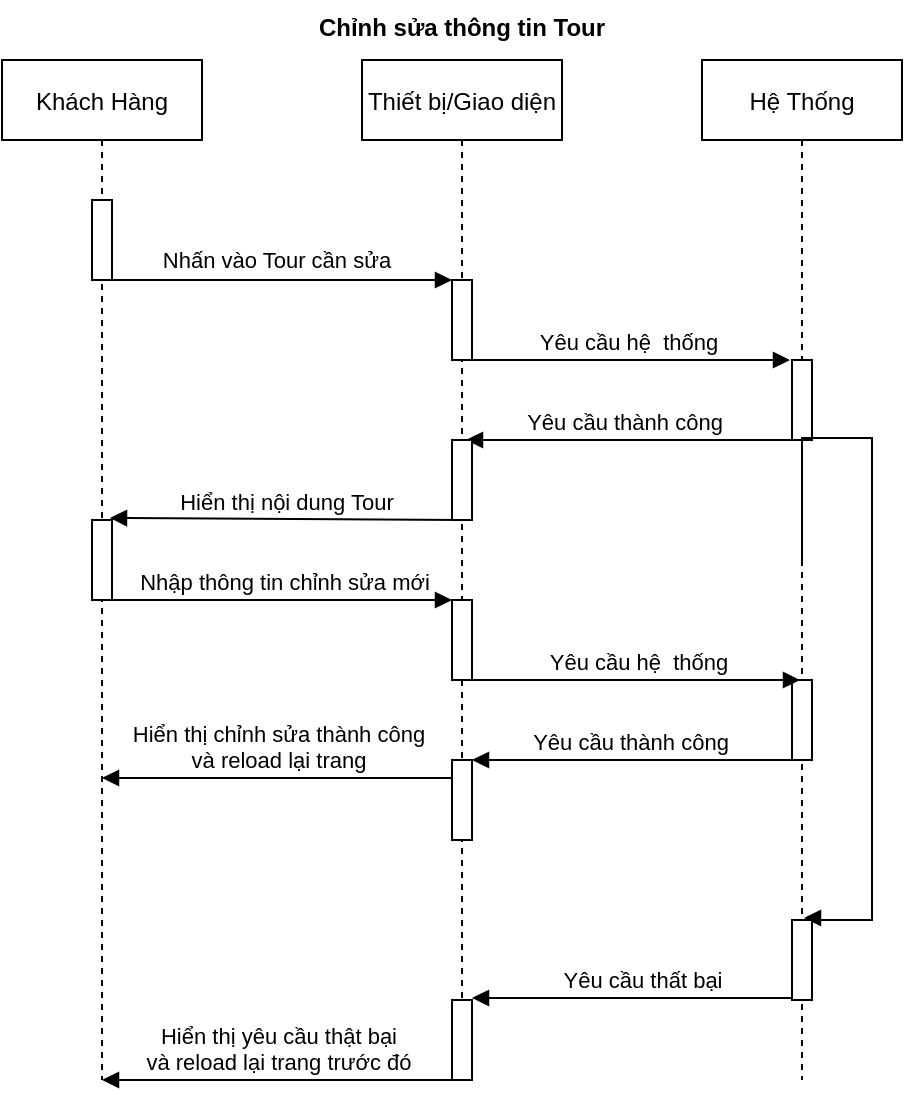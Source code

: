 <mxfile version="14.9.8" type="github">
  <diagram id="kgpKYQtTHZ0yAKxKKP6v" name="Page-1">
    <mxGraphModel dx="1422" dy="794" grid="1" gridSize="10" guides="1" tooltips="1" connect="1" arrows="1" fold="1" page="1" pageScale="1" pageWidth="850" pageHeight="1100" math="0" shadow="0">
      <root>
        <mxCell id="0" />
        <mxCell id="1" parent="0" />
        <mxCell id="Jid91bu7vrntxjk7WqfD-1" value="Khách Hàng" style="shape=umlLifeline;perimeter=lifelinePerimeter;container=1;collapsible=0;recursiveResize=0;rounded=0;shadow=0;strokeWidth=1;" vertex="1" parent="1">
          <mxGeometry x="130" y="90" width="100" height="510" as="geometry" />
        </mxCell>
        <mxCell id="Jid91bu7vrntxjk7WqfD-2" value="" style="points=[];perimeter=orthogonalPerimeter;rounded=0;shadow=0;strokeWidth=1;" vertex="1" parent="Jid91bu7vrntxjk7WqfD-1">
          <mxGeometry x="45" y="70" width="10" height="40" as="geometry" />
        </mxCell>
        <mxCell id="Jid91bu7vrntxjk7WqfD-3" value="Thiết bị/Giao diện" style="shape=umlLifeline;perimeter=lifelinePerimeter;container=1;collapsible=0;recursiveResize=0;rounded=0;shadow=0;strokeWidth=1;" vertex="1" parent="1">
          <mxGeometry x="310" y="90" width="100" height="470" as="geometry" />
        </mxCell>
        <mxCell id="Jid91bu7vrntxjk7WqfD-4" value="" style="points=[];perimeter=orthogonalPerimeter;rounded=0;shadow=0;strokeWidth=1;" vertex="1" parent="Jid91bu7vrntxjk7WqfD-3">
          <mxGeometry x="45" y="110" width="10" height="40" as="geometry" />
        </mxCell>
        <mxCell id="Jid91bu7vrntxjk7WqfD-5" value="Nhấn vào Tour cần sửa" style="verticalAlign=bottom;endArrow=block;shadow=0;strokeWidth=1;" edge="1" parent="1" source="Jid91bu7vrntxjk7WqfD-2" target="Jid91bu7vrntxjk7WqfD-4">
          <mxGeometry x="-0.029" y="1" relative="1" as="geometry">
            <mxPoint x="285" y="170" as="sourcePoint" />
            <mxPoint x="350" y="200" as="targetPoint" />
            <Array as="points">
              <mxPoint x="290" y="200" />
              <mxPoint x="320" y="200" />
            </Array>
            <mxPoint as="offset" />
          </mxGeometry>
        </mxCell>
        <mxCell id="Jid91bu7vrntxjk7WqfD-6" value="Hệ Thống" style="shape=umlLifeline;perimeter=lifelinePerimeter;container=1;collapsible=0;recursiveResize=0;rounded=0;shadow=0;strokeWidth=1;" vertex="1" parent="1">
          <mxGeometry x="480" y="90" width="100" height="510" as="geometry" />
        </mxCell>
        <mxCell id="Jid91bu7vrntxjk7WqfD-7" value="" style="points=[];perimeter=orthogonalPerimeter;rounded=0;shadow=0;strokeWidth=1;" vertex="1" parent="Jid91bu7vrntxjk7WqfD-6">
          <mxGeometry x="45" y="150" width="10" height="40" as="geometry" />
        </mxCell>
        <mxCell id="Jid91bu7vrntxjk7WqfD-8" value="Yêu cầu hệ&amp;nbsp; thống" style="html=1;verticalAlign=bottom;endArrow=block;entryX=-0.1;entryY=0;entryDx=0;entryDy=0;entryPerimeter=0;exitX=0.5;exitY=1;exitDx=0;exitDy=0;exitPerimeter=0;" edge="1" parent="1" target="Jid91bu7vrntxjk7WqfD-7" source="Jid91bu7vrntxjk7WqfD-4">
          <mxGeometry x="0.006" width="80" relative="1" as="geometry">
            <mxPoint x="355" y="250" as="sourcePoint" />
            <mxPoint x="520" y="250" as="targetPoint" />
            <mxPoint as="offset" />
          </mxGeometry>
        </mxCell>
        <mxCell id="Jid91bu7vrntxjk7WqfD-9" value="Yêu cầu thành công" style="html=1;verticalAlign=bottom;endArrow=block;exitX=0.5;exitY=1;exitDx=0;exitDy=0;exitPerimeter=0;entryX=0.7;entryY=0;entryDx=0;entryDy=0;entryPerimeter=0;" edge="1" parent="1" source="Jid91bu7vrntxjk7WqfD-7" target="Jid91bu7vrntxjk7WqfD-11">
          <mxGeometry x="0.059" width="80" relative="1" as="geometry">
            <mxPoint x="445" y="290" as="sourcePoint" />
            <mxPoint x="360" y="290" as="targetPoint" />
            <mxPoint as="offset" />
          </mxGeometry>
        </mxCell>
        <mxCell id="Jid91bu7vrntxjk7WqfD-10" value="Hiển thị nội dung Tour" style="html=1;verticalAlign=bottom;endArrow=block;exitX=0.5;exitY=1;exitDx=0;exitDy=0;exitPerimeter=0;" edge="1" parent="1" source="Jid91bu7vrntxjk7WqfD-11">
          <mxGeometry width="80" relative="1" as="geometry">
            <mxPoint x="350" y="330" as="sourcePoint" />
            <mxPoint x="184" y="319" as="targetPoint" />
            <mxPoint as="offset" />
          </mxGeometry>
        </mxCell>
        <mxCell id="Jid91bu7vrntxjk7WqfD-11" value="" style="points=[];perimeter=orthogonalPerimeter;rounded=0;shadow=0;strokeWidth=1;" vertex="1" parent="1">
          <mxGeometry x="355" y="280" width="10" height="40" as="geometry" />
        </mxCell>
        <mxCell id="Jid91bu7vrntxjk7WqfD-12" value="" style="html=1;points=[];perimeter=orthogonalPerimeter;" vertex="1" parent="1">
          <mxGeometry x="525" y="400" width="10" height="40" as="geometry" />
        </mxCell>
        <mxCell id="Jid91bu7vrntxjk7WqfD-13" value="" style="edgeStyle=orthogonalEdgeStyle;html=1;align=left;spacingLeft=2;endArrow=block;rounded=0;exitX=0.5;exitY=0.493;exitDx=0;exitDy=0;exitPerimeter=0;entryX=0.6;entryY=-0.025;entryDx=0;entryDy=0;entryPerimeter=0;" edge="1" parent="1" target="Jid91bu7vrntxjk7WqfD-23" source="Jid91bu7vrntxjk7WqfD-6">
          <mxGeometry y="85" relative="1" as="geometry">
            <mxPoint x="535" y="290" as="sourcePoint" />
            <Array as="points">
              <mxPoint x="530" y="279" />
              <mxPoint x="565" y="279" />
              <mxPoint x="565" y="520" />
              <mxPoint x="535" y="520" />
              <mxPoint x="535" y="519" />
            </Array>
            <mxPoint as="offset" />
            <mxPoint x="536" y="530" as="targetPoint" />
          </mxGeometry>
        </mxCell>
        <mxCell id="Jid91bu7vrntxjk7WqfD-14" value="Yêu cầu thất bại" style="html=1;verticalAlign=bottom;endArrow=block;exitX=0.5;exitY=1;exitDx=0;exitDy=0;exitPerimeter=0;" edge="1" parent="1">
          <mxGeometry width="80" relative="1" as="geometry">
            <mxPoint x="535" y="559" as="sourcePoint" />
            <mxPoint x="365" y="559" as="targetPoint" />
            <mxPoint as="offset" />
          </mxGeometry>
        </mxCell>
        <mxCell id="Jid91bu7vrntxjk7WqfD-15" value="" style="points=[];perimeter=orthogonalPerimeter;rounded=0;shadow=0;strokeWidth=1;" vertex="1" parent="1">
          <mxGeometry x="355" y="440" width="10" height="40" as="geometry" />
        </mxCell>
        <mxCell id="Jid91bu7vrntxjk7WqfD-16" value="Hiển thị chỉnh sửa thành công&lt;br&gt;và reload lại trang" style="html=1;verticalAlign=bottom;endArrow=block;exitX=0.5;exitY=1;exitDx=0;exitDy=0;exitPerimeter=0;" edge="1" parent="1" target="Jid91bu7vrntxjk7WqfD-1">
          <mxGeometry width="80" relative="1" as="geometry">
            <mxPoint x="355" y="449" as="sourcePoint" />
            <mxPoint x="185" y="449" as="targetPoint" />
            <mxPoint as="offset" />
          </mxGeometry>
        </mxCell>
        <mxCell id="Jid91bu7vrntxjk7WqfD-17" value="Chỉnh sửa thông tin Tour" style="text;align=center;fontStyle=1;verticalAlign=middle;spacingLeft=3;spacingRight=3;strokeColor=none;rotatable=0;points=[[0,0.5],[1,0.5]];portConstraint=eastwest;" vertex="1" parent="1">
          <mxGeometry x="320" y="60" width="80" height="26" as="geometry" />
        </mxCell>
        <mxCell id="Jid91bu7vrntxjk7WqfD-18" value="" style="points=[];perimeter=orthogonalPerimeter;rounded=0;shadow=0;strokeWidth=1;" vertex="1" parent="1">
          <mxGeometry x="175" y="320" width="10" height="40" as="geometry" />
        </mxCell>
        <mxCell id="Jid91bu7vrntxjk7WqfD-19" value="Nhập thông tin chỉnh sửa mới" style="html=1;verticalAlign=bottom;endArrow=block;exitX=0.5;exitY=1;exitDx=0;exitDy=0;exitPerimeter=0;" edge="1" parent="1" target="Jid91bu7vrntxjk7WqfD-20">
          <mxGeometry x="0.006" width="80" relative="1" as="geometry">
            <mxPoint x="185" y="360" as="sourcePoint" />
            <mxPoint x="349" y="360" as="targetPoint" />
            <mxPoint as="offset" />
          </mxGeometry>
        </mxCell>
        <mxCell id="Jid91bu7vrntxjk7WqfD-20" value="" style="points=[];perimeter=orthogonalPerimeter;rounded=0;shadow=0;strokeWidth=1;" vertex="1" parent="1">
          <mxGeometry x="355" y="360" width="10" height="40" as="geometry" />
        </mxCell>
        <mxCell id="Jid91bu7vrntxjk7WqfD-21" value="Yêu cầu hệ&amp;nbsp; thống" style="html=1;verticalAlign=bottom;endArrow=block;entryX=-0.1;entryY=0;entryDx=0;entryDy=0;entryPerimeter=0;exitX=0.5;exitY=1;exitDx=0;exitDy=0;exitPerimeter=0;" edge="1" parent="1">
          <mxGeometry x="0.006" width="80" relative="1" as="geometry">
            <mxPoint x="365" y="400" as="sourcePoint" />
            <mxPoint x="529" y="400" as="targetPoint" />
            <mxPoint as="offset" />
          </mxGeometry>
        </mxCell>
        <mxCell id="Jid91bu7vrntxjk7WqfD-22" value="Yêu cầu thành công" style="html=1;verticalAlign=bottom;endArrow=block;exitX=0.5;exitY=1;exitDx=0;exitDy=0;exitPerimeter=0;entryX=0.7;entryY=0;entryDx=0;entryDy=0;entryPerimeter=0;" edge="1" parent="1">
          <mxGeometry x="0.059" width="80" relative="1" as="geometry">
            <mxPoint x="533" y="440" as="sourcePoint" />
            <mxPoint x="365" y="440" as="targetPoint" />
            <mxPoint as="offset" />
          </mxGeometry>
        </mxCell>
        <mxCell id="Jid91bu7vrntxjk7WqfD-23" value="" style="html=1;points=[];perimeter=orthogonalPerimeter;" vertex="1" parent="1">
          <mxGeometry x="525" y="520" width="10" height="40" as="geometry" />
        </mxCell>
        <mxCell id="Jid91bu7vrntxjk7WqfD-24" value="" style="points=[];perimeter=orthogonalPerimeter;rounded=0;shadow=0;strokeWidth=1;" vertex="1" parent="1">
          <mxGeometry x="355" y="560" width="10" height="40" as="geometry" />
        </mxCell>
        <mxCell id="Jid91bu7vrntxjk7WqfD-25" value="Hiển thị yêu cầu thật bại&lt;br&gt;và reload lại trang trước đó" style="html=1;verticalAlign=bottom;endArrow=block;exitX=0.5;exitY=1;exitDx=0;exitDy=0;exitPerimeter=0;" edge="1" parent="1" target="Jid91bu7vrntxjk7WqfD-1">
          <mxGeometry width="80" relative="1" as="geometry">
            <mxPoint x="355" y="600" as="sourcePoint" />
            <mxPoint x="185" y="600" as="targetPoint" />
            <mxPoint as="offset" />
          </mxGeometry>
        </mxCell>
      </root>
    </mxGraphModel>
  </diagram>
</mxfile>
